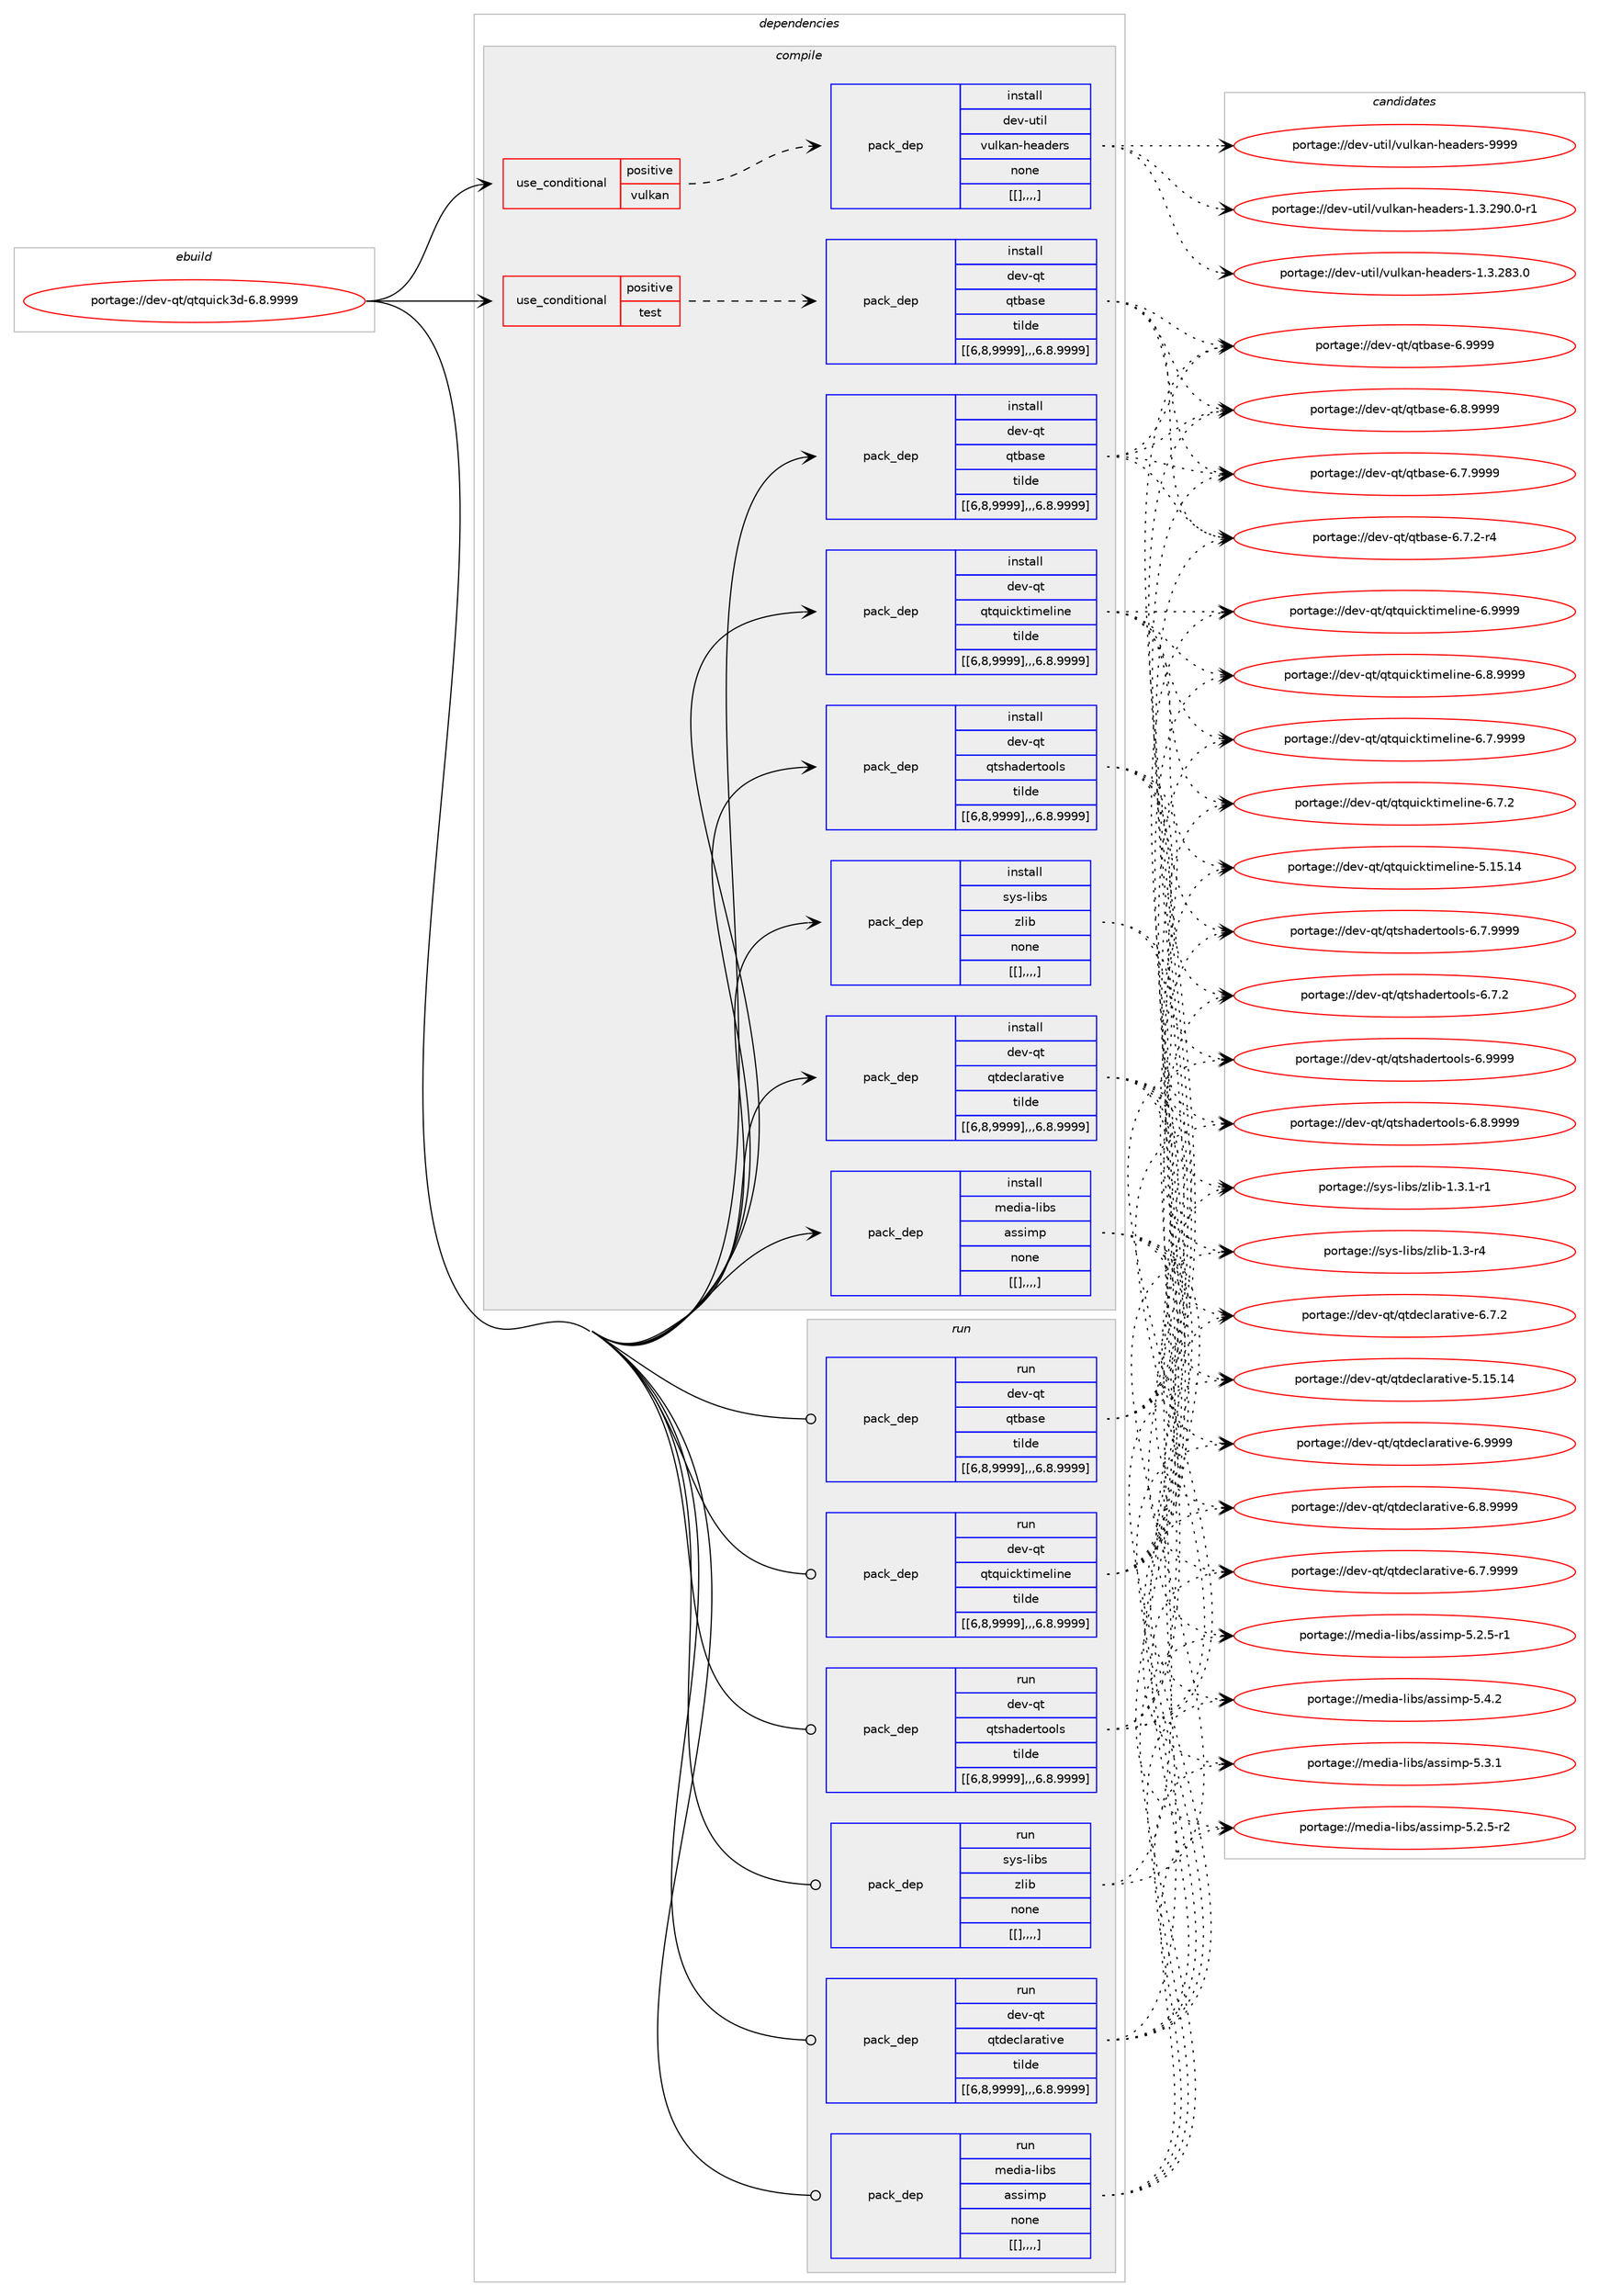 digraph prolog {

# *************
# Graph options
# *************

newrank=true;
concentrate=true;
compound=true;
graph [rankdir=LR,fontname=Helvetica,fontsize=10,ranksep=1.5];#, ranksep=2.5, nodesep=0.2];
edge  [arrowhead=vee];
node  [fontname=Helvetica,fontsize=10];

# **********
# The ebuild
# **********

subgraph cluster_leftcol {
color=gray;
label=<<i>ebuild</i>>;
id [label="portage://dev-qt/qtquick3d-6.8.9999", color=red, width=4, href="../dev-qt/qtquick3d-6.8.9999.svg"];
}

# ****************
# The dependencies
# ****************

subgraph cluster_midcol {
color=gray;
label=<<i>dependencies</i>>;
subgraph cluster_compile {
fillcolor="#eeeeee";
style=filled;
label=<<i>compile</i>>;
subgraph cond43343 {
dependency172641 [label=<<TABLE BORDER="0" CELLBORDER="1" CELLSPACING="0" CELLPADDING="4"><TR><TD ROWSPAN="3" CELLPADDING="10">use_conditional</TD></TR><TR><TD>positive</TD></TR><TR><TD>test</TD></TR></TABLE>>, shape=none, color=red];
subgraph pack128032 {
dependency172642 [label=<<TABLE BORDER="0" CELLBORDER="1" CELLSPACING="0" CELLPADDING="4" WIDTH="220"><TR><TD ROWSPAN="6" CELLPADDING="30">pack_dep</TD></TR><TR><TD WIDTH="110">install</TD></TR><TR><TD>dev-qt</TD></TR><TR><TD>qtbase</TD></TR><TR><TD>tilde</TD></TR><TR><TD>[[6,8,9999],,,6.8.9999]</TD></TR></TABLE>>, shape=none, color=blue];
}
dependency172641:e -> dependency172642:w [weight=20,style="dashed",arrowhead="vee"];
}
id:e -> dependency172641:w [weight=20,style="solid",arrowhead="vee"];
subgraph cond43344 {
dependency172643 [label=<<TABLE BORDER="0" CELLBORDER="1" CELLSPACING="0" CELLPADDING="4"><TR><TD ROWSPAN="3" CELLPADDING="10">use_conditional</TD></TR><TR><TD>positive</TD></TR><TR><TD>vulkan</TD></TR></TABLE>>, shape=none, color=red];
subgraph pack128033 {
dependency172644 [label=<<TABLE BORDER="0" CELLBORDER="1" CELLSPACING="0" CELLPADDING="4" WIDTH="220"><TR><TD ROWSPAN="6" CELLPADDING="30">pack_dep</TD></TR><TR><TD WIDTH="110">install</TD></TR><TR><TD>dev-util</TD></TR><TR><TD>vulkan-headers</TD></TR><TR><TD>none</TD></TR><TR><TD>[[],,,,]</TD></TR></TABLE>>, shape=none, color=blue];
}
dependency172643:e -> dependency172644:w [weight=20,style="dashed",arrowhead="vee"];
}
id:e -> dependency172643:w [weight=20,style="solid",arrowhead="vee"];
subgraph pack128034 {
dependency172645 [label=<<TABLE BORDER="0" CELLBORDER="1" CELLSPACING="0" CELLPADDING="4" WIDTH="220"><TR><TD ROWSPAN="6" CELLPADDING="30">pack_dep</TD></TR><TR><TD WIDTH="110">install</TD></TR><TR><TD>dev-qt</TD></TR><TR><TD>qtbase</TD></TR><TR><TD>tilde</TD></TR><TR><TD>[[6,8,9999],,,6.8.9999]</TD></TR></TABLE>>, shape=none, color=blue];
}
id:e -> dependency172645:w [weight=20,style="solid",arrowhead="vee"];
subgraph pack128035 {
dependency172646 [label=<<TABLE BORDER="0" CELLBORDER="1" CELLSPACING="0" CELLPADDING="4" WIDTH="220"><TR><TD ROWSPAN="6" CELLPADDING="30">pack_dep</TD></TR><TR><TD WIDTH="110">install</TD></TR><TR><TD>dev-qt</TD></TR><TR><TD>qtdeclarative</TD></TR><TR><TD>tilde</TD></TR><TR><TD>[[6,8,9999],,,6.8.9999]</TD></TR></TABLE>>, shape=none, color=blue];
}
id:e -> dependency172646:w [weight=20,style="solid",arrowhead="vee"];
subgraph pack128036 {
dependency172647 [label=<<TABLE BORDER="0" CELLBORDER="1" CELLSPACING="0" CELLPADDING="4" WIDTH="220"><TR><TD ROWSPAN="6" CELLPADDING="30">pack_dep</TD></TR><TR><TD WIDTH="110">install</TD></TR><TR><TD>dev-qt</TD></TR><TR><TD>qtquicktimeline</TD></TR><TR><TD>tilde</TD></TR><TR><TD>[[6,8,9999],,,6.8.9999]</TD></TR></TABLE>>, shape=none, color=blue];
}
id:e -> dependency172647:w [weight=20,style="solid",arrowhead="vee"];
subgraph pack128037 {
dependency172648 [label=<<TABLE BORDER="0" CELLBORDER="1" CELLSPACING="0" CELLPADDING="4" WIDTH="220"><TR><TD ROWSPAN="6" CELLPADDING="30">pack_dep</TD></TR><TR><TD WIDTH="110">install</TD></TR><TR><TD>dev-qt</TD></TR><TR><TD>qtshadertools</TD></TR><TR><TD>tilde</TD></TR><TR><TD>[[6,8,9999],,,6.8.9999]</TD></TR></TABLE>>, shape=none, color=blue];
}
id:e -> dependency172648:w [weight=20,style="solid",arrowhead="vee"];
subgraph pack128038 {
dependency172649 [label=<<TABLE BORDER="0" CELLBORDER="1" CELLSPACING="0" CELLPADDING="4" WIDTH="220"><TR><TD ROWSPAN="6" CELLPADDING="30">pack_dep</TD></TR><TR><TD WIDTH="110">install</TD></TR><TR><TD>media-libs</TD></TR><TR><TD>assimp</TD></TR><TR><TD>none</TD></TR><TR><TD>[[],,,,]</TD></TR></TABLE>>, shape=none, color=blue];
}
id:e -> dependency172649:w [weight=20,style="solid",arrowhead="vee"];
subgraph pack128039 {
dependency172650 [label=<<TABLE BORDER="0" CELLBORDER="1" CELLSPACING="0" CELLPADDING="4" WIDTH="220"><TR><TD ROWSPAN="6" CELLPADDING="30">pack_dep</TD></TR><TR><TD WIDTH="110">install</TD></TR><TR><TD>sys-libs</TD></TR><TR><TD>zlib</TD></TR><TR><TD>none</TD></TR><TR><TD>[[],,,,]</TD></TR></TABLE>>, shape=none, color=blue];
}
id:e -> dependency172650:w [weight=20,style="solid",arrowhead="vee"];
}
subgraph cluster_compileandrun {
fillcolor="#eeeeee";
style=filled;
label=<<i>compile and run</i>>;
}
subgraph cluster_run {
fillcolor="#eeeeee";
style=filled;
label=<<i>run</i>>;
subgraph pack128040 {
dependency172651 [label=<<TABLE BORDER="0" CELLBORDER="1" CELLSPACING="0" CELLPADDING="4" WIDTH="220"><TR><TD ROWSPAN="6" CELLPADDING="30">pack_dep</TD></TR><TR><TD WIDTH="110">run</TD></TR><TR><TD>dev-qt</TD></TR><TR><TD>qtbase</TD></TR><TR><TD>tilde</TD></TR><TR><TD>[[6,8,9999],,,6.8.9999]</TD></TR></TABLE>>, shape=none, color=blue];
}
id:e -> dependency172651:w [weight=20,style="solid",arrowhead="odot"];
subgraph pack128041 {
dependency172652 [label=<<TABLE BORDER="0" CELLBORDER="1" CELLSPACING="0" CELLPADDING="4" WIDTH="220"><TR><TD ROWSPAN="6" CELLPADDING="30">pack_dep</TD></TR><TR><TD WIDTH="110">run</TD></TR><TR><TD>dev-qt</TD></TR><TR><TD>qtdeclarative</TD></TR><TR><TD>tilde</TD></TR><TR><TD>[[6,8,9999],,,6.8.9999]</TD></TR></TABLE>>, shape=none, color=blue];
}
id:e -> dependency172652:w [weight=20,style="solid",arrowhead="odot"];
subgraph pack128042 {
dependency172653 [label=<<TABLE BORDER="0" CELLBORDER="1" CELLSPACING="0" CELLPADDING="4" WIDTH="220"><TR><TD ROWSPAN="6" CELLPADDING="30">pack_dep</TD></TR><TR><TD WIDTH="110">run</TD></TR><TR><TD>dev-qt</TD></TR><TR><TD>qtquicktimeline</TD></TR><TR><TD>tilde</TD></TR><TR><TD>[[6,8,9999],,,6.8.9999]</TD></TR></TABLE>>, shape=none, color=blue];
}
id:e -> dependency172653:w [weight=20,style="solid",arrowhead="odot"];
subgraph pack128043 {
dependency172654 [label=<<TABLE BORDER="0" CELLBORDER="1" CELLSPACING="0" CELLPADDING="4" WIDTH="220"><TR><TD ROWSPAN="6" CELLPADDING="30">pack_dep</TD></TR><TR><TD WIDTH="110">run</TD></TR><TR><TD>dev-qt</TD></TR><TR><TD>qtshadertools</TD></TR><TR><TD>tilde</TD></TR><TR><TD>[[6,8,9999],,,6.8.9999]</TD></TR></TABLE>>, shape=none, color=blue];
}
id:e -> dependency172654:w [weight=20,style="solid",arrowhead="odot"];
subgraph pack128044 {
dependency172655 [label=<<TABLE BORDER="0" CELLBORDER="1" CELLSPACING="0" CELLPADDING="4" WIDTH="220"><TR><TD ROWSPAN="6" CELLPADDING="30">pack_dep</TD></TR><TR><TD WIDTH="110">run</TD></TR><TR><TD>media-libs</TD></TR><TR><TD>assimp</TD></TR><TR><TD>none</TD></TR><TR><TD>[[],,,,]</TD></TR></TABLE>>, shape=none, color=blue];
}
id:e -> dependency172655:w [weight=20,style="solid",arrowhead="odot"];
subgraph pack128045 {
dependency172656 [label=<<TABLE BORDER="0" CELLBORDER="1" CELLSPACING="0" CELLPADDING="4" WIDTH="220"><TR><TD ROWSPAN="6" CELLPADDING="30">pack_dep</TD></TR><TR><TD WIDTH="110">run</TD></TR><TR><TD>sys-libs</TD></TR><TR><TD>zlib</TD></TR><TR><TD>none</TD></TR><TR><TD>[[],,,,]</TD></TR></TABLE>>, shape=none, color=blue];
}
id:e -> dependency172656:w [weight=20,style="solid",arrowhead="odot"];
}
}

# **************
# The candidates
# **************

subgraph cluster_choices {
rank=same;
color=gray;
label=<<i>candidates</i>>;

subgraph choice128032 {
color=black;
nodesep=1;
choice1001011184511311647113116989711510145544657575757 [label="portage://dev-qt/qtbase-6.9999", color=red, width=4,href="../dev-qt/qtbase-6.9999.svg"];
choice10010111845113116471131169897115101455446564657575757 [label="portage://dev-qt/qtbase-6.8.9999", color=red, width=4,href="../dev-qt/qtbase-6.8.9999.svg"];
choice10010111845113116471131169897115101455446554657575757 [label="portage://dev-qt/qtbase-6.7.9999", color=red, width=4,href="../dev-qt/qtbase-6.7.9999.svg"];
choice100101118451131164711311698971151014554465546504511452 [label="portage://dev-qt/qtbase-6.7.2-r4", color=red, width=4,href="../dev-qt/qtbase-6.7.2-r4.svg"];
dependency172642:e -> choice1001011184511311647113116989711510145544657575757:w [style=dotted,weight="100"];
dependency172642:e -> choice10010111845113116471131169897115101455446564657575757:w [style=dotted,weight="100"];
dependency172642:e -> choice10010111845113116471131169897115101455446554657575757:w [style=dotted,weight="100"];
dependency172642:e -> choice100101118451131164711311698971151014554465546504511452:w [style=dotted,weight="100"];
}
subgraph choice128033 {
color=black;
nodesep=1;
choice10010111845117116105108471181171081079711045104101971001011141154557575757 [label="portage://dev-util/vulkan-headers-9999", color=red, width=4,href="../dev-util/vulkan-headers-9999.svg"];
choice1001011184511711610510847118117108107971104510410197100101114115454946514650574846484511449 [label="portage://dev-util/vulkan-headers-1.3.290.0-r1", color=red, width=4,href="../dev-util/vulkan-headers-1.3.290.0-r1.svg"];
choice100101118451171161051084711811710810797110451041019710010111411545494651465056514648 [label="portage://dev-util/vulkan-headers-1.3.283.0", color=red, width=4,href="../dev-util/vulkan-headers-1.3.283.0.svg"];
dependency172644:e -> choice10010111845117116105108471181171081079711045104101971001011141154557575757:w [style=dotted,weight="100"];
dependency172644:e -> choice1001011184511711610510847118117108107971104510410197100101114115454946514650574846484511449:w [style=dotted,weight="100"];
dependency172644:e -> choice100101118451171161051084711811710810797110451041019710010111411545494651465056514648:w [style=dotted,weight="100"];
}
subgraph choice128034 {
color=black;
nodesep=1;
choice1001011184511311647113116989711510145544657575757 [label="portage://dev-qt/qtbase-6.9999", color=red, width=4,href="../dev-qt/qtbase-6.9999.svg"];
choice10010111845113116471131169897115101455446564657575757 [label="portage://dev-qt/qtbase-6.8.9999", color=red, width=4,href="../dev-qt/qtbase-6.8.9999.svg"];
choice10010111845113116471131169897115101455446554657575757 [label="portage://dev-qt/qtbase-6.7.9999", color=red, width=4,href="../dev-qt/qtbase-6.7.9999.svg"];
choice100101118451131164711311698971151014554465546504511452 [label="portage://dev-qt/qtbase-6.7.2-r4", color=red, width=4,href="../dev-qt/qtbase-6.7.2-r4.svg"];
dependency172645:e -> choice1001011184511311647113116989711510145544657575757:w [style=dotted,weight="100"];
dependency172645:e -> choice10010111845113116471131169897115101455446564657575757:w [style=dotted,weight="100"];
dependency172645:e -> choice10010111845113116471131169897115101455446554657575757:w [style=dotted,weight="100"];
dependency172645:e -> choice100101118451131164711311698971151014554465546504511452:w [style=dotted,weight="100"];
}
subgraph choice128035 {
color=black;
nodesep=1;
choice100101118451131164711311610010199108971149711610511810145544657575757 [label="portage://dev-qt/qtdeclarative-6.9999", color=red, width=4,href="../dev-qt/qtdeclarative-6.9999.svg"];
choice1001011184511311647113116100101991089711497116105118101455446564657575757 [label="portage://dev-qt/qtdeclarative-6.8.9999", color=red, width=4,href="../dev-qt/qtdeclarative-6.8.9999.svg"];
choice1001011184511311647113116100101991089711497116105118101455446554657575757 [label="portage://dev-qt/qtdeclarative-6.7.9999", color=red, width=4,href="../dev-qt/qtdeclarative-6.7.9999.svg"];
choice1001011184511311647113116100101991089711497116105118101455446554650 [label="portage://dev-qt/qtdeclarative-6.7.2", color=red, width=4,href="../dev-qt/qtdeclarative-6.7.2.svg"];
choice10010111845113116471131161001019910897114971161051181014553464953464952 [label="portage://dev-qt/qtdeclarative-5.15.14", color=red, width=4,href="../dev-qt/qtdeclarative-5.15.14.svg"];
dependency172646:e -> choice100101118451131164711311610010199108971149711610511810145544657575757:w [style=dotted,weight="100"];
dependency172646:e -> choice1001011184511311647113116100101991089711497116105118101455446564657575757:w [style=dotted,weight="100"];
dependency172646:e -> choice1001011184511311647113116100101991089711497116105118101455446554657575757:w [style=dotted,weight="100"];
dependency172646:e -> choice1001011184511311647113116100101991089711497116105118101455446554650:w [style=dotted,weight="100"];
dependency172646:e -> choice10010111845113116471131161001019910897114971161051181014553464953464952:w [style=dotted,weight="100"];
}
subgraph choice128036 {
color=black;
nodesep=1;
choice10010111845113116471131161131171059910711610510910110810511010145544657575757 [label="portage://dev-qt/qtquicktimeline-6.9999", color=red, width=4,href="../dev-qt/qtquicktimeline-6.9999.svg"];
choice100101118451131164711311611311710599107116105109101108105110101455446564657575757 [label="portage://dev-qt/qtquicktimeline-6.8.9999", color=red, width=4,href="../dev-qt/qtquicktimeline-6.8.9999.svg"];
choice100101118451131164711311611311710599107116105109101108105110101455446554657575757 [label="portage://dev-qt/qtquicktimeline-6.7.9999", color=red, width=4,href="../dev-qt/qtquicktimeline-6.7.9999.svg"];
choice100101118451131164711311611311710599107116105109101108105110101455446554650 [label="portage://dev-qt/qtquicktimeline-6.7.2", color=red, width=4,href="../dev-qt/qtquicktimeline-6.7.2.svg"];
choice1001011184511311647113116113117105991071161051091011081051101014553464953464952 [label="portage://dev-qt/qtquicktimeline-5.15.14", color=red, width=4,href="../dev-qt/qtquicktimeline-5.15.14.svg"];
dependency172647:e -> choice10010111845113116471131161131171059910711610510910110810511010145544657575757:w [style=dotted,weight="100"];
dependency172647:e -> choice100101118451131164711311611311710599107116105109101108105110101455446564657575757:w [style=dotted,weight="100"];
dependency172647:e -> choice100101118451131164711311611311710599107116105109101108105110101455446554657575757:w [style=dotted,weight="100"];
dependency172647:e -> choice100101118451131164711311611311710599107116105109101108105110101455446554650:w [style=dotted,weight="100"];
dependency172647:e -> choice1001011184511311647113116113117105991071161051091011081051101014553464953464952:w [style=dotted,weight="100"];
}
subgraph choice128037 {
color=black;
nodesep=1;
choice10010111845113116471131161151049710010111411611111110811545544657575757 [label="portage://dev-qt/qtshadertools-6.9999", color=red, width=4,href="../dev-qt/qtshadertools-6.9999.svg"];
choice100101118451131164711311611510497100101114116111111108115455446564657575757 [label="portage://dev-qt/qtshadertools-6.8.9999", color=red, width=4,href="../dev-qt/qtshadertools-6.8.9999.svg"];
choice100101118451131164711311611510497100101114116111111108115455446554657575757 [label="portage://dev-qt/qtshadertools-6.7.9999", color=red, width=4,href="../dev-qt/qtshadertools-6.7.9999.svg"];
choice100101118451131164711311611510497100101114116111111108115455446554650 [label="portage://dev-qt/qtshadertools-6.7.2", color=red, width=4,href="../dev-qt/qtshadertools-6.7.2.svg"];
dependency172648:e -> choice10010111845113116471131161151049710010111411611111110811545544657575757:w [style=dotted,weight="100"];
dependency172648:e -> choice100101118451131164711311611510497100101114116111111108115455446564657575757:w [style=dotted,weight="100"];
dependency172648:e -> choice100101118451131164711311611510497100101114116111111108115455446554657575757:w [style=dotted,weight="100"];
dependency172648:e -> choice100101118451131164711311611510497100101114116111111108115455446554650:w [style=dotted,weight="100"];
}
subgraph choice128038 {
color=black;
nodesep=1;
choice1091011001059745108105981154797115115105109112455346524650 [label="portage://media-libs/assimp-5.4.2", color=red, width=4,href="../media-libs/assimp-5.4.2.svg"];
choice1091011001059745108105981154797115115105109112455346514649 [label="portage://media-libs/assimp-5.3.1", color=red, width=4,href="../media-libs/assimp-5.3.1.svg"];
choice10910110010597451081059811547971151151051091124553465046534511450 [label="portage://media-libs/assimp-5.2.5-r2", color=red, width=4,href="../media-libs/assimp-5.2.5-r2.svg"];
choice10910110010597451081059811547971151151051091124553465046534511449 [label="portage://media-libs/assimp-5.2.5-r1", color=red, width=4,href="../media-libs/assimp-5.2.5-r1.svg"];
dependency172649:e -> choice1091011001059745108105981154797115115105109112455346524650:w [style=dotted,weight="100"];
dependency172649:e -> choice1091011001059745108105981154797115115105109112455346514649:w [style=dotted,weight="100"];
dependency172649:e -> choice10910110010597451081059811547971151151051091124553465046534511450:w [style=dotted,weight="100"];
dependency172649:e -> choice10910110010597451081059811547971151151051091124553465046534511449:w [style=dotted,weight="100"];
}
subgraph choice128039 {
color=black;
nodesep=1;
choice115121115451081059811547122108105984549465146494511449 [label="portage://sys-libs/zlib-1.3.1-r1", color=red, width=4,href="../sys-libs/zlib-1.3.1-r1.svg"];
choice11512111545108105981154712210810598454946514511452 [label="portage://sys-libs/zlib-1.3-r4", color=red, width=4,href="../sys-libs/zlib-1.3-r4.svg"];
dependency172650:e -> choice115121115451081059811547122108105984549465146494511449:w [style=dotted,weight="100"];
dependency172650:e -> choice11512111545108105981154712210810598454946514511452:w [style=dotted,weight="100"];
}
subgraph choice128040 {
color=black;
nodesep=1;
choice1001011184511311647113116989711510145544657575757 [label="portage://dev-qt/qtbase-6.9999", color=red, width=4,href="../dev-qt/qtbase-6.9999.svg"];
choice10010111845113116471131169897115101455446564657575757 [label="portage://dev-qt/qtbase-6.8.9999", color=red, width=4,href="../dev-qt/qtbase-6.8.9999.svg"];
choice10010111845113116471131169897115101455446554657575757 [label="portage://dev-qt/qtbase-6.7.9999", color=red, width=4,href="../dev-qt/qtbase-6.7.9999.svg"];
choice100101118451131164711311698971151014554465546504511452 [label="portage://dev-qt/qtbase-6.7.2-r4", color=red, width=4,href="../dev-qt/qtbase-6.7.2-r4.svg"];
dependency172651:e -> choice1001011184511311647113116989711510145544657575757:w [style=dotted,weight="100"];
dependency172651:e -> choice10010111845113116471131169897115101455446564657575757:w [style=dotted,weight="100"];
dependency172651:e -> choice10010111845113116471131169897115101455446554657575757:w [style=dotted,weight="100"];
dependency172651:e -> choice100101118451131164711311698971151014554465546504511452:w [style=dotted,weight="100"];
}
subgraph choice128041 {
color=black;
nodesep=1;
choice100101118451131164711311610010199108971149711610511810145544657575757 [label="portage://dev-qt/qtdeclarative-6.9999", color=red, width=4,href="../dev-qt/qtdeclarative-6.9999.svg"];
choice1001011184511311647113116100101991089711497116105118101455446564657575757 [label="portage://dev-qt/qtdeclarative-6.8.9999", color=red, width=4,href="../dev-qt/qtdeclarative-6.8.9999.svg"];
choice1001011184511311647113116100101991089711497116105118101455446554657575757 [label="portage://dev-qt/qtdeclarative-6.7.9999", color=red, width=4,href="../dev-qt/qtdeclarative-6.7.9999.svg"];
choice1001011184511311647113116100101991089711497116105118101455446554650 [label="portage://dev-qt/qtdeclarative-6.7.2", color=red, width=4,href="../dev-qt/qtdeclarative-6.7.2.svg"];
choice10010111845113116471131161001019910897114971161051181014553464953464952 [label="portage://dev-qt/qtdeclarative-5.15.14", color=red, width=4,href="../dev-qt/qtdeclarative-5.15.14.svg"];
dependency172652:e -> choice100101118451131164711311610010199108971149711610511810145544657575757:w [style=dotted,weight="100"];
dependency172652:e -> choice1001011184511311647113116100101991089711497116105118101455446564657575757:w [style=dotted,weight="100"];
dependency172652:e -> choice1001011184511311647113116100101991089711497116105118101455446554657575757:w [style=dotted,weight="100"];
dependency172652:e -> choice1001011184511311647113116100101991089711497116105118101455446554650:w [style=dotted,weight="100"];
dependency172652:e -> choice10010111845113116471131161001019910897114971161051181014553464953464952:w [style=dotted,weight="100"];
}
subgraph choice128042 {
color=black;
nodesep=1;
choice10010111845113116471131161131171059910711610510910110810511010145544657575757 [label="portage://dev-qt/qtquicktimeline-6.9999", color=red, width=4,href="../dev-qt/qtquicktimeline-6.9999.svg"];
choice100101118451131164711311611311710599107116105109101108105110101455446564657575757 [label="portage://dev-qt/qtquicktimeline-6.8.9999", color=red, width=4,href="../dev-qt/qtquicktimeline-6.8.9999.svg"];
choice100101118451131164711311611311710599107116105109101108105110101455446554657575757 [label="portage://dev-qt/qtquicktimeline-6.7.9999", color=red, width=4,href="../dev-qt/qtquicktimeline-6.7.9999.svg"];
choice100101118451131164711311611311710599107116105109101108105110101455446554650 [label="portage://dev-qt/qtquicktimeline-6.7.2", color=red, width=4,href="../dev-qt/qtquicktimeline-6.7.2.svg"];
choice1001011184511311647113116113117105991071161051091011081051101014553464953464952 [label="portage://dev-qt/qtquicktimeline-5.15.14", color=red, width=4,href="../dev-qt/qtquicktimeline-5.15.14.svg"];
dependency172653:e -> choice10010111845113116471131161131171059910711610510910110810511010145544657575757:w [style=dotted,weight="100"];
dependency172653:e -> choice100101118451131164711311611311710599107116105109101108105110101455446564657575757:w [style=dotted,weight="100"];
dependency172653:e -> choice100101118451131164711311611311710599107116105109101108105110101455446554657575757:w [style=dotted,weight="100"];
dependency172653:e -> choice100101118451131164711311611311710599107116105109101108105110101455446554650:w [style=dotted,weight="100"];
dependency172653:e -> choice1001011184511311647113116113117105991071161051091011081051101014553464953464952:w [style=dotted,weight="100"];
}
subgraph choice128043 {
color=black;
nodesep=1;
choice10010111845113116471131161151049710010111411611111110811545544657575757 [label="portage://dev-qt/qtshadertools-6.9999", color=red, width=4,href="../dev-qt/qtshadertools-6.9999.svg"];
choice100101118451131164711311611510497100101114116111111108115455446564657575757 [label="portage://dev-qt/qtshadertools-6.8.9999", color=red, width=4,href="../dev-qt/qtshadertools-6.8.9999.svg"];
choice100101118451131164711311611510497100101114116111111108115455446554657575757 [label="portage://dev-qt/qtshadertools-6.7.9999", color=red, width=4,href="../dev-qt/qtshadertools-6.7.9999.svg"];
choice100101118451131164711311611510497100101114116111111108115455446554650 [label="portage://dev-qt/qtshadertools-6.7.2", color=red, width=4,href="../dev-qt/qtshadertools-6.7.2.svg"];
dependency172654:e -> choice10010111845113116471131161151049710010111411611111110811545544657575757:w [style=dotted,weight="100"];
dependency172654:e -> choice100101118451131164711311611510497100101114116111111108115455446564657575757:w [style=dotted,weight="100"];
dependency172654:e -> choice100101118451131164711311611510497100101114116111111108115455446554657575757:w [style=dotted,weight="100"];
dependency172654:e -> choice100101118451131164711311611510497100101114116111111108115455446554650:w [style=dotted,weight="100"];
}
subgraph choice128044 {
color=black;
nodesep=1;
choice1091011001059745108105981154797115115105109112455346524650 [label="portage://media-libs/assimp-5.4.2", color=red, width=4,href="../media-libs/assimp-5.4.2.svg"];
choice1091011001059745108105981154797115115105109112455346514649 [label="portage://media-libs/assimp-5.3.1", color=red, width=4,href="../media-libs/assimp-5.3.1.svg"];
choice10910110010597451081059811547971151151051091124553465046534511450 [label="portage://media-libs/assimp-5.2.5-r2", color=red, width=4,href="../media-libs/assimp-5.2.5-r2.svg"];
choice10910110010597451081059811547971151151051091124553465046534511449 [label="portage://media-libs/assimp-5.2.5-r1", color=red, width=4,href="../media-libs/assimp-5.2.5-r1.svg"];
dependency172655:e -> choice1091011001059745108105981154797115115105109112455346524650:w [style=dotted,weight="100"];
dependency172655:e -> choice1091011001059745108105981154797115115105109112455346514649:w [style=dotted,weight="100"];
dependency172655:e -> choice10910110010597451081059811547971151151051091124553465046534511450:w [style=dotted,weight="100"];
dependency172655:e -> choice10910110010597451081059811547971151151051091124553465046534511449:w [style=dotted,weight="100"];
}
subgraph choice128045 {
color=black;
nodesep=1;
choice115121115451081059811547122108105984549465146494511449 [label="portage://sys-libs/zlib-1.3.1-r1", color=red, width=4,href="../sys-libs/zlib-1.3.1-r1.svg"];
choice11512111545108105981154712210810598454946514511452 [label="portage://sys-libs/zlib-1.3-r4", color=red, width=4,href="../sys-libs/zlib-1.3-r4.svg"];
dependency172656:e -> choice115121115451081059811547122108105984549465146494511449:w [style=dotted,weight="100"];
dependency172656:e -> choice11512111545108105981154712210810598454946514511452:w [style=dotted,weight="100"];
}
}

}
